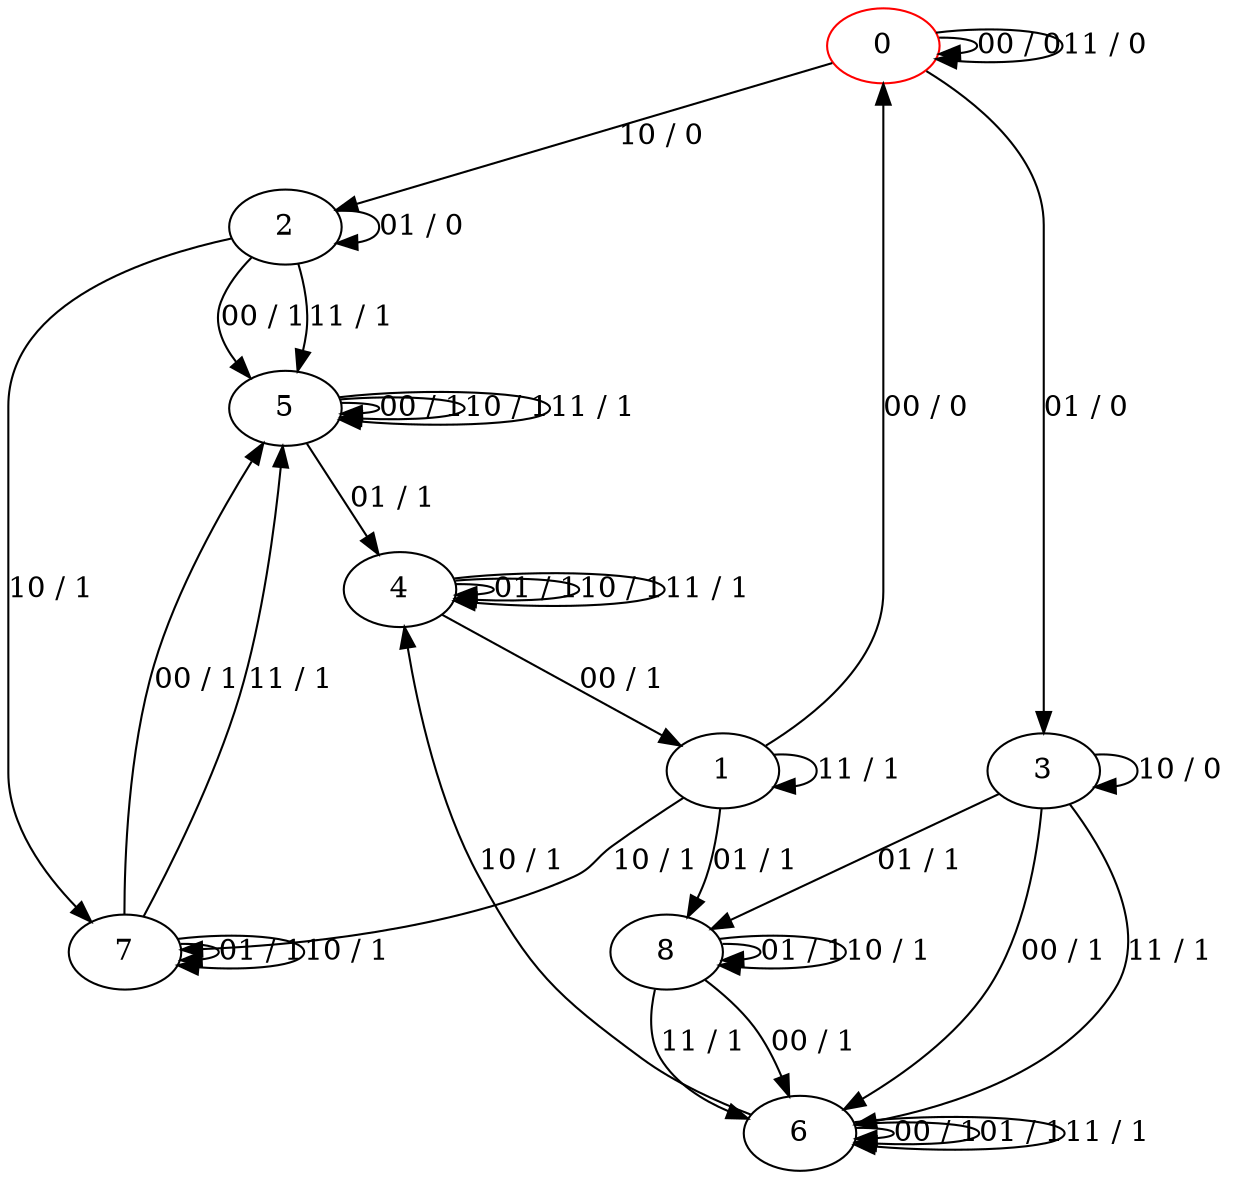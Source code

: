 digraph {
0 [color="red"]
1
2
3
4
5
6
7
8
0 -> 0 [label="00 / 0"]
0 -> 3 [label="01 / 0"]
0 -> 2 [label="10 / 0"]
0 -> 0 [label="11 / 0"]
1 -> 0 [label="00 / 0"]
1 -> 8 [label="01 / 1"]
1 -> 7 [label="10 / 1"]
1 -> 1 [label="11 / 1"]
2 -> 5 [label="00 / 1"]
2 -> 2 [label="01 / 0"]
2 -> 7 [label="10 / 1"]
2 -> 5 [label="11 / 1"]
3 -> 6 [label="00 / 1"]
3 -> 8 [label="01 / 1"]
3 -> 3 [label="10 / 0"]
3 -> 6 [label="11 / 1"]
4 -> 1 [label="00 / 1"]
4 -> 4 [label="01 / 1"]
4 -> 4 [label="10 / 1"]
4 -> 4 [label="11 / 1"]
5 -> 5 [label="00 / 1"]
5 -> 4 [label="01 / 1"]
5 -> 5 [label="10 / 1"]
5 -> 5 [label="11 / 1"]
6 -> 6 [label="00 / 1"]
6 -> 6 [label="01 / 1"]
6 -> 4 [label="10 / 1"]
6 -> 6 [label="11 / 1"]
7 -> 5 [label="00 / 1"]
7 -> 7 [label="01 / 1"]
7 -> 7 [label="10 / 1"]
7 -> 5 [label="11 / 1"]
8 -> 6 [label="00 / 1"]
8 -> 8 [label="01 / 1"]
8 -> 8 [label="10 / 1"]
8 -> 6 [label="11 / 1"]
}

